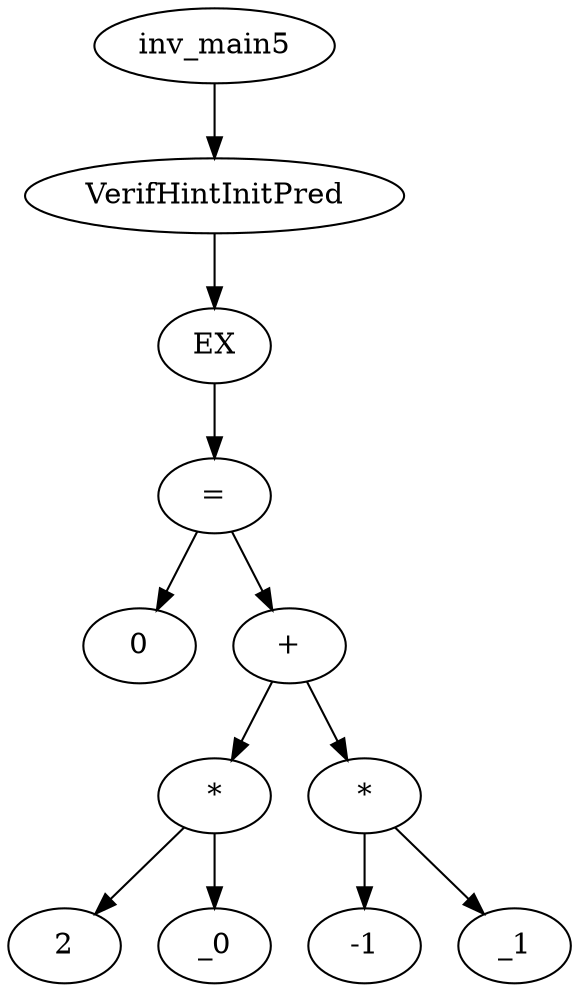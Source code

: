digraph dag {
0 [label="inv_main5"];
1 [label="VerifHintInitPred"];
2 [label="EX"];
3 [label="="];
4 [label="0"];
5 [label="+"];
6 [label="*"];
7 [label="2"];
8 [label="_0"];
9 [label="*"];
10 [label="-1"];
11 [label="_1"];
0->1
1->2
2->3
3->5
3 -> 4
5->6
5 -> 9
6->8
6 -> 7
9->11
9 -> 10
}
